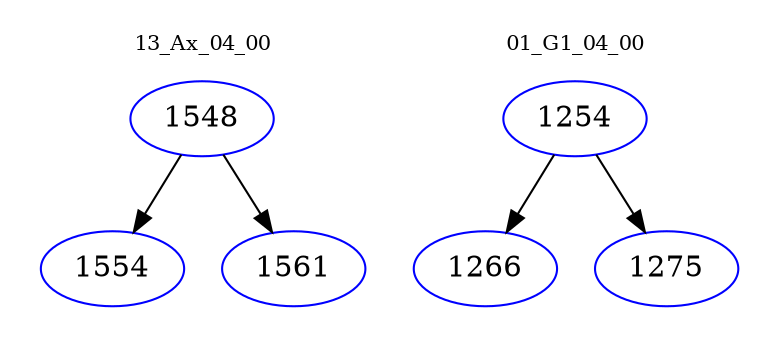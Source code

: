 digraph{
subgraph cluster_0 {
color = white
label = "13_Ax_04_00";
fontsize=10;
T0_1548 [label="1548", color="blue"]
T0_1548 -> T0_1554 [color="black"]
T0_1554 [label="1554", color="blue"]
T0_1548 -> T0_1561 [color="black"]
T0_1561 [label="1561", color="blue"]
}
subgraph cluster_1 {
color = white
label = "01_G1_04_00";
fontsize=10;
T1_1254 [label="1254", color="blue"]
T1_1254 -> T1_1266 [color="black"]
T1_1266 [label="1266", color="blue"]
T1_1254 -> T1_1275 [color="black"]
T1_1275 [label="1275", color="blue"]
}
}

